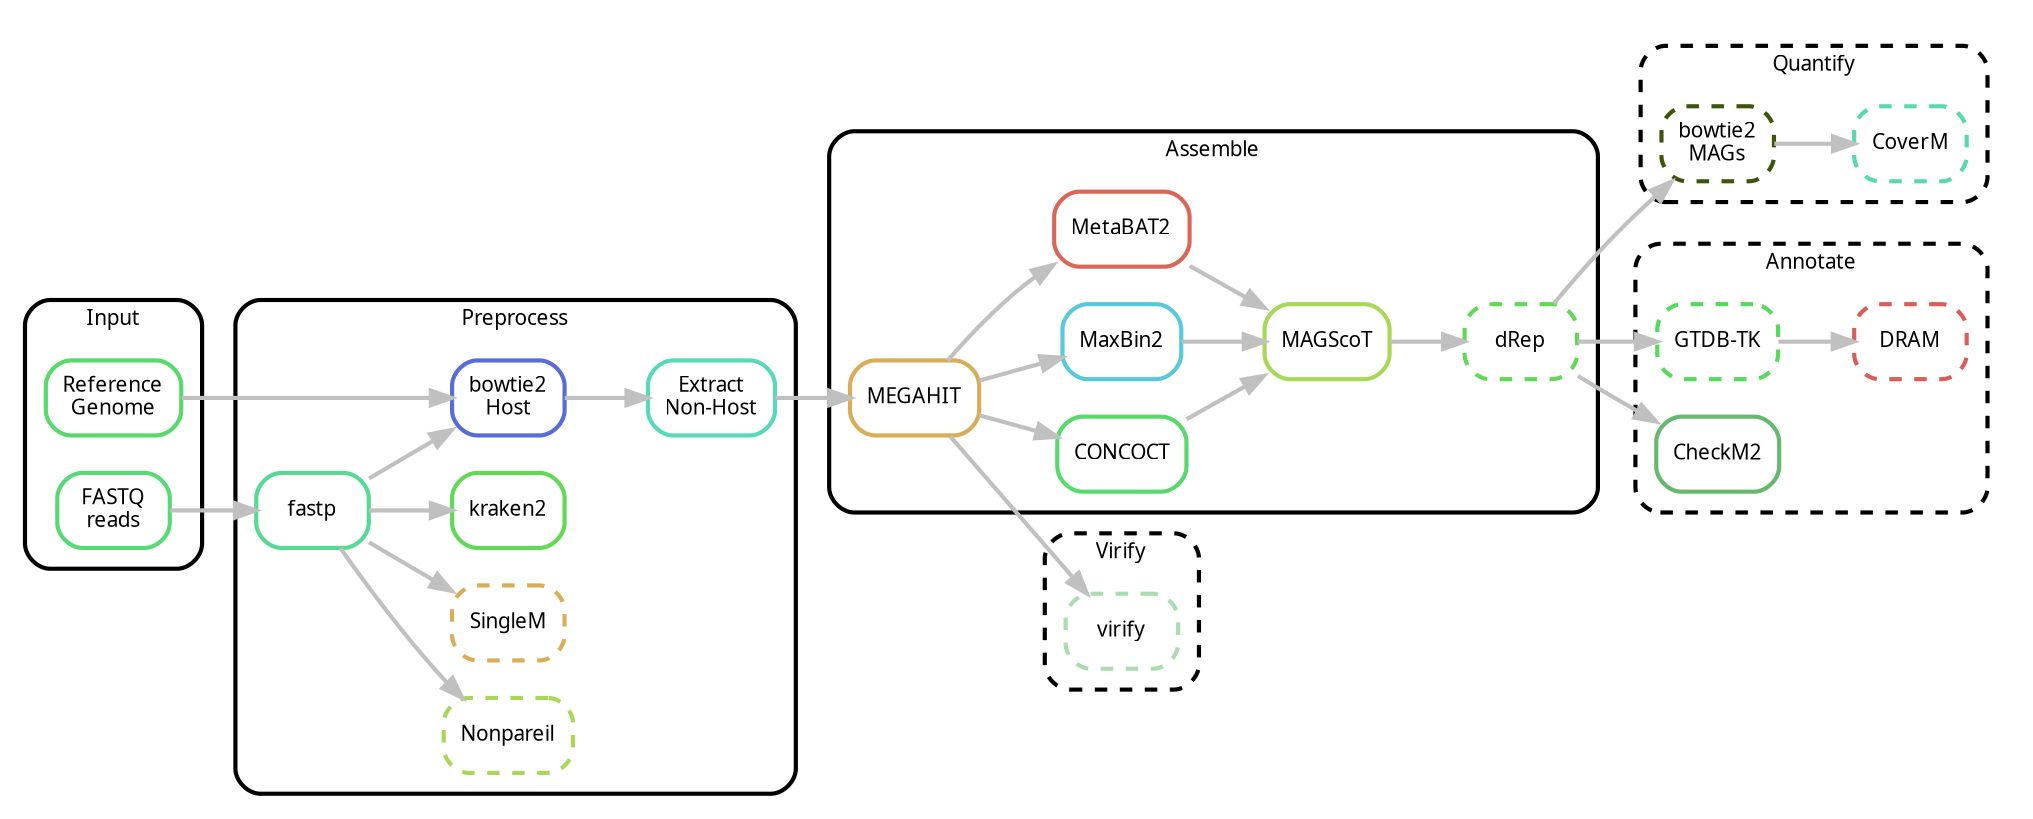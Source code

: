 digraph snakemake_dag {
    rankdir=LR;
    // newrank=true;
    graph[bgcolor=white, margin=0, compound=true];
    node[shape=box, style=rounded, fontname=sans, fontsize=10, penwidth=2];
    edge[penwidth=2, color=grey];

    subgraph cluster_0 {
        label = "Input";
        shape=box; style=rounded; fontname=sans; fontsize=10; penwidth=2; margin=10;
        reference [label = "Reference\nGenome", color = "0.36 0.6 0.85"];
        fastq     [label = "FASTQ\nreads",      color = "0.37 0.6 0.85"];
    }



    subgraph cluster_1 {
        label = "Preprocess";
        shape=box; style=rounded; fontname=sans; fontsize=10; penwidth=2; margin=10;
        bowtie2   [label = "bowtie2\nHost", color = "0.64 0.6 0.85"];
        extract   [label = "Extract\nNon-Host",    color = "0.46 0.6 0.85"];
        fastp     [label = "fastp",                color = "0.41 0.6 0.85"];
        {
            rankdir=LR;
            nonpareil [label = "Nonpareil",            color = "0.23 0.6 0.85", style = "dashed,rounded"];
            singlem   [label = "SingleM",              color = "0.11 0.6 0.85", style = "dashed,rounded"];
            kraken2   [label = "kraken2",              color = "0.32 0.6 0.85"];
        }
        fastp   -> bowtie2
        fastp   -> nonpareil
        fastp   -> singlem
        fastp   -> kraken2
        bowtie2 -> extract

    }


    subgraph cluster_2 {
        label = "Assemble";
        shape=box; style=rounded; fontname=sans; fontsize=10; penwidth=2; margin=10;
        megahit [label = "MEGAHIT", color = "0.11 0.6 0.85"];
        concoct  [label = "CONCOCT",  color = "0.36 0.6 0.85"];
        maxbin2  [label = "MaxBin2",  color = "0.52 0.6 0.85"];
        metabat2 [label = "MetaBAT2", color = "0.02 0.6 0.85"];
        magscot  [label = "MAGScoT",  color = "0.23 0.6 0.85"];
        drep   [label = "dRep",    color = "0.32 0.6 0.85", style = "dashed,rounded"];

        megahit -> concoct
        megahit -> maxbin2
        megahit -> metabat2
        metabat2 -> magscot
        concoct  -> magscot
        maxbin2  -> magscot
        magscot  -> drep
    }




    subgraph cluster_6_space {
        margin = 10;
        style = invis;
        subgraph cluster_6 {
            label = "Quantify";
            shape=box; style="rounded,dashed"; fontname=sans; fontsize=10; penwidth=2; margin=10;
            bowtie2_drep [label = "bowtie2\nMAGs", color = "0.22 0.86 0.33", style = "dashed,rounded"];
            coverm       [label = "CoverM",  color = "0.44 0.6 0.85", style = "dashed,rounded"];
        }
        bowtie2_drep -> coverm
    }

    subgraph cluster_7_space {
        margin = 10;
        style = invis;
        subgraph cluster_7 {
            label = "Annotate";
            shape=box; style="rounded,dashed"; fontname=sans; fontsize=10; penwidth=2; margin=10;
            gtdbtk [label = "GTDB-TK", color = "0.34 0.6 0.85", style = "dashed,rounded"];
            dram   [label = "DRAM",    color = "0.01 0.6 0.85", style = "dashed,rounded"];
            checkm [label = "CheckM2", color = "0.35 0.44 0.72", style = "rounded"];
        }
        gtdbtk -> dram

    }

    reference -> bowtie2
    fastq     -> fastp
    extract   -> megahit
    megahit   -> virify
    drep      -> gtdbtk
    drep      -> bowtie2_drep
    drep      -> checkm

    subgraph cluster_5_space {
        margin = 10;
        style = invis;
        subgraph cluster_5 {
            label = "Virify";
            shape=box; style="rounded,dashed"; fontname=sans; fontsize=10; penwidth=2; margin="10,10";
            virify [label = "virify", color = "0.35 0.22 0.86", style = "dashed,rounded"]

        }
    }


}
